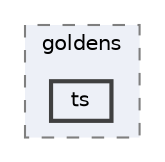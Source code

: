 digraph "flatbuffers/goldens/ts"
{
 // LATEX_PDF_SIZE
  bgcolor="transparent";
  edge [fontname=Helvetica,fontsize=10,labelfontname=Helvetica,labelfontsize=10];
  node [fontname=Helvetica,fontsize=10,shape=box,height=0.2,width=0.4];
  compound=true
  subgraph clusterdir_5f6317b9f664bc8c93949d780da8f012 {
    graph [ bgcolor="#edf0f7", pencolor="grey50", label="goldens", fontname=Helvetica,fontsize=10 style="filled,dashed", URL="dir_5f6317b9f664bc8c93949d780da8f012.html",tooltip=""]
  dir_4f14891998cc11b0d01bcdb8fb65d0d5 [label="ts", fillcolor="#edf0f7", color="grey25", style="filled,bold", URL="dir_4f14891998cc11b0d01bcdb8fb65d0d5.html",tooltip=""];
  }
}
